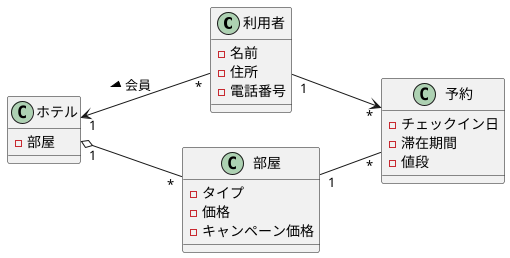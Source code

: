 @startuml ホテル
    left to right direction
    class "利用者" as C1 {
        - 名前
        - 住所
        - 電話番号
    }
    class "ホテル" as C2 {
        - 部屋
    }
    class "部屋" as C3 {
        - タイプ
        - 価格
        - キャンペーン価格
    }
    class "予約" as C4 {
        - チェックイン日
        - 滞在期間
        - 値段
    }

    C1 "1" --> "*" C4
    C1 "*" -up-> "1" C2:会員 >
    C2 "1" o-- "*" C3
    C3 "1" -down- "*" C4
@enduml